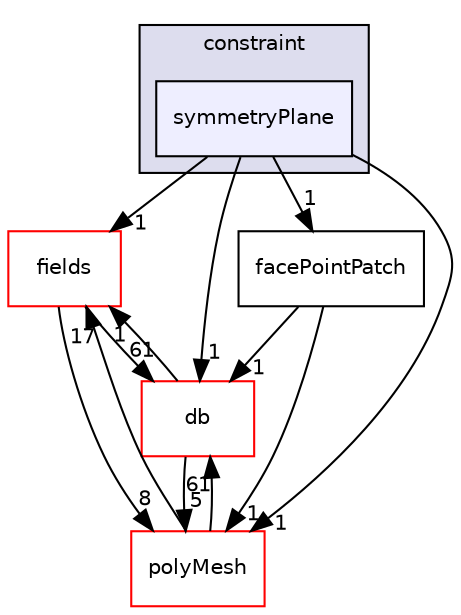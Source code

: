 digraph "src/OpenFOAM/meshes/pointMesh/pointPatches/constraint/symmetryPlane" {
  bgcolor=transparent;
  compound=true
  node [ fontsize="10", fontname="Helvetica"];
  edge [ labelfontsize="10", labelfontname="Helvetica"];
  subgraph clusterdir_e167ef4ffdb4a3e074def457cb9fd663 {
    graph [ bgcolor="#ddddee", pencolor="black", label="constraint" fontname="Helvetica", fontsize="10", URL="dir_e167ef4ffdb4a3e074def457cb9fd663.html"]
  dir_66703b1954c6d5b59fc6db33c192de9c [shape=box, label="symmetryPlane", style="filled", fillcolor="#eeeeff", pencolor="black", URL="dir_66703b1954c6d5b59fc6db33c192de9c.html"];
  }
  dir_962442b8f989d5529fab5e0f0e4ffb74 [shape=box label="fields" color="red" URL="dir_962442b8f989d5529fab5e0f0e4ffb74.html"];
  dir_63c634f7a7cfd679ac26c67fb30fc32f [shape=box label="db" color="red" URL="dir_63c634f7a7cfd679ac26c67fb30fc32f.html"];
  dir_5e5a63cb97aae3d01c8e98f0c14953bc [shape=box label="polyMesh" color="red" URL="dir_5e5a63cb97aae3d01c8e98f0c14953bc.html"];
  dir_602eb11747eaf9b0ac10527ada580b7b [shape=box label="facePointPatch" URL="dir_602eb11747eaf9b0ac10527ada580b7b.html"];
  dir_962442b8f989d5529fab5e0f0e4ffb74->dir_63c634f7a7cfd679ac26c67fb30fc32f [headlabel="61", labeldistance=1.5 headhref="dir_002020_001952.html"];
  dir_962442b8f989d5529fab5e0f0e4ffb74->dir_5e5a63cb97aae3d01c8e98f0c14953bc [headlabel="8", labeldistance=1.5 headhref="dir_002020_002270.html"];
  dir_63c634f7a7cfd679ac26c67fb30fc32f->dir_962442b8f989d5529fab5e0f0e4ffb74 [headlabel="1", labeldistance=1.5 headhref="dir_001952_002020.html"];
  dir_63c634f7a7cfd679ac26c67fb30fc32f->dir_5e5a63cb97aae3d01c8e98f0c14953bc [headlabel="5", labeldistance=1.5 headhref="dir_001952_002270.html"];
  dir_5e5a63cb97aae3d01c8e98f0c14953bc->dir_962442b8f989d5529fab5e0f0e4ffb74 [headlabel="17", labeldistance=1.5 headhref="dir_002270_002020.html"];
  dir_5e5a63cb97aae3d01c8e98f0c14953bc->dir_63c634f7a7cfd679ac26c67fb30fc32f [headlabel="61", labeldistance=1.5 headhref="dir_002270_001952.html"];
  dir_66703b1954c6d5b59fc6db33c192de9c->dir_962442b8f989d5529fab5e0f0e4ffb74 [headlabel="1", labeldistance=1.5 headhref="dir_002263_002020.html"];
  dir_66703b1954c6d5b59fc6db33c192de9c->dir_63c634f7a7cfd679ac26c67fb30fc32f [headlabel="1", labeldistance=1.5 headhref="dir_002263_001952.html"];
  dir_66703b1954c6d5b59fc6db33c192de9c->dir_5e5a63cb97aae3d01c8e98f0c14953bc [headlabel="1", labeldistance=1.5 headhref="dir_002263_002270.html"];
  dir_66703b1954c6d5b59fc6db33c192de9c->dir_602eb11747eaf9b0ac10527ada580b7b [headlabel="1", labeldistance=1.5 headhref="dir_002263_002268.html"];
  dir_602eb11747eaf9b0ac10527ada580b7b->dir_63c634f7a7cfd679ac26c67fb30fc32f [headlabel="1", labeldistance=1.5 headhref="dir_002268_001952.html"];
  dir_602eb11747eaf9b0ac10527ada580b7b->dir_5e5a63cb97aae3d01c8e98f0c14953bc [headlabel="1", labeldistance=1.5 headhref="dir_002268_002270.html"];
}
